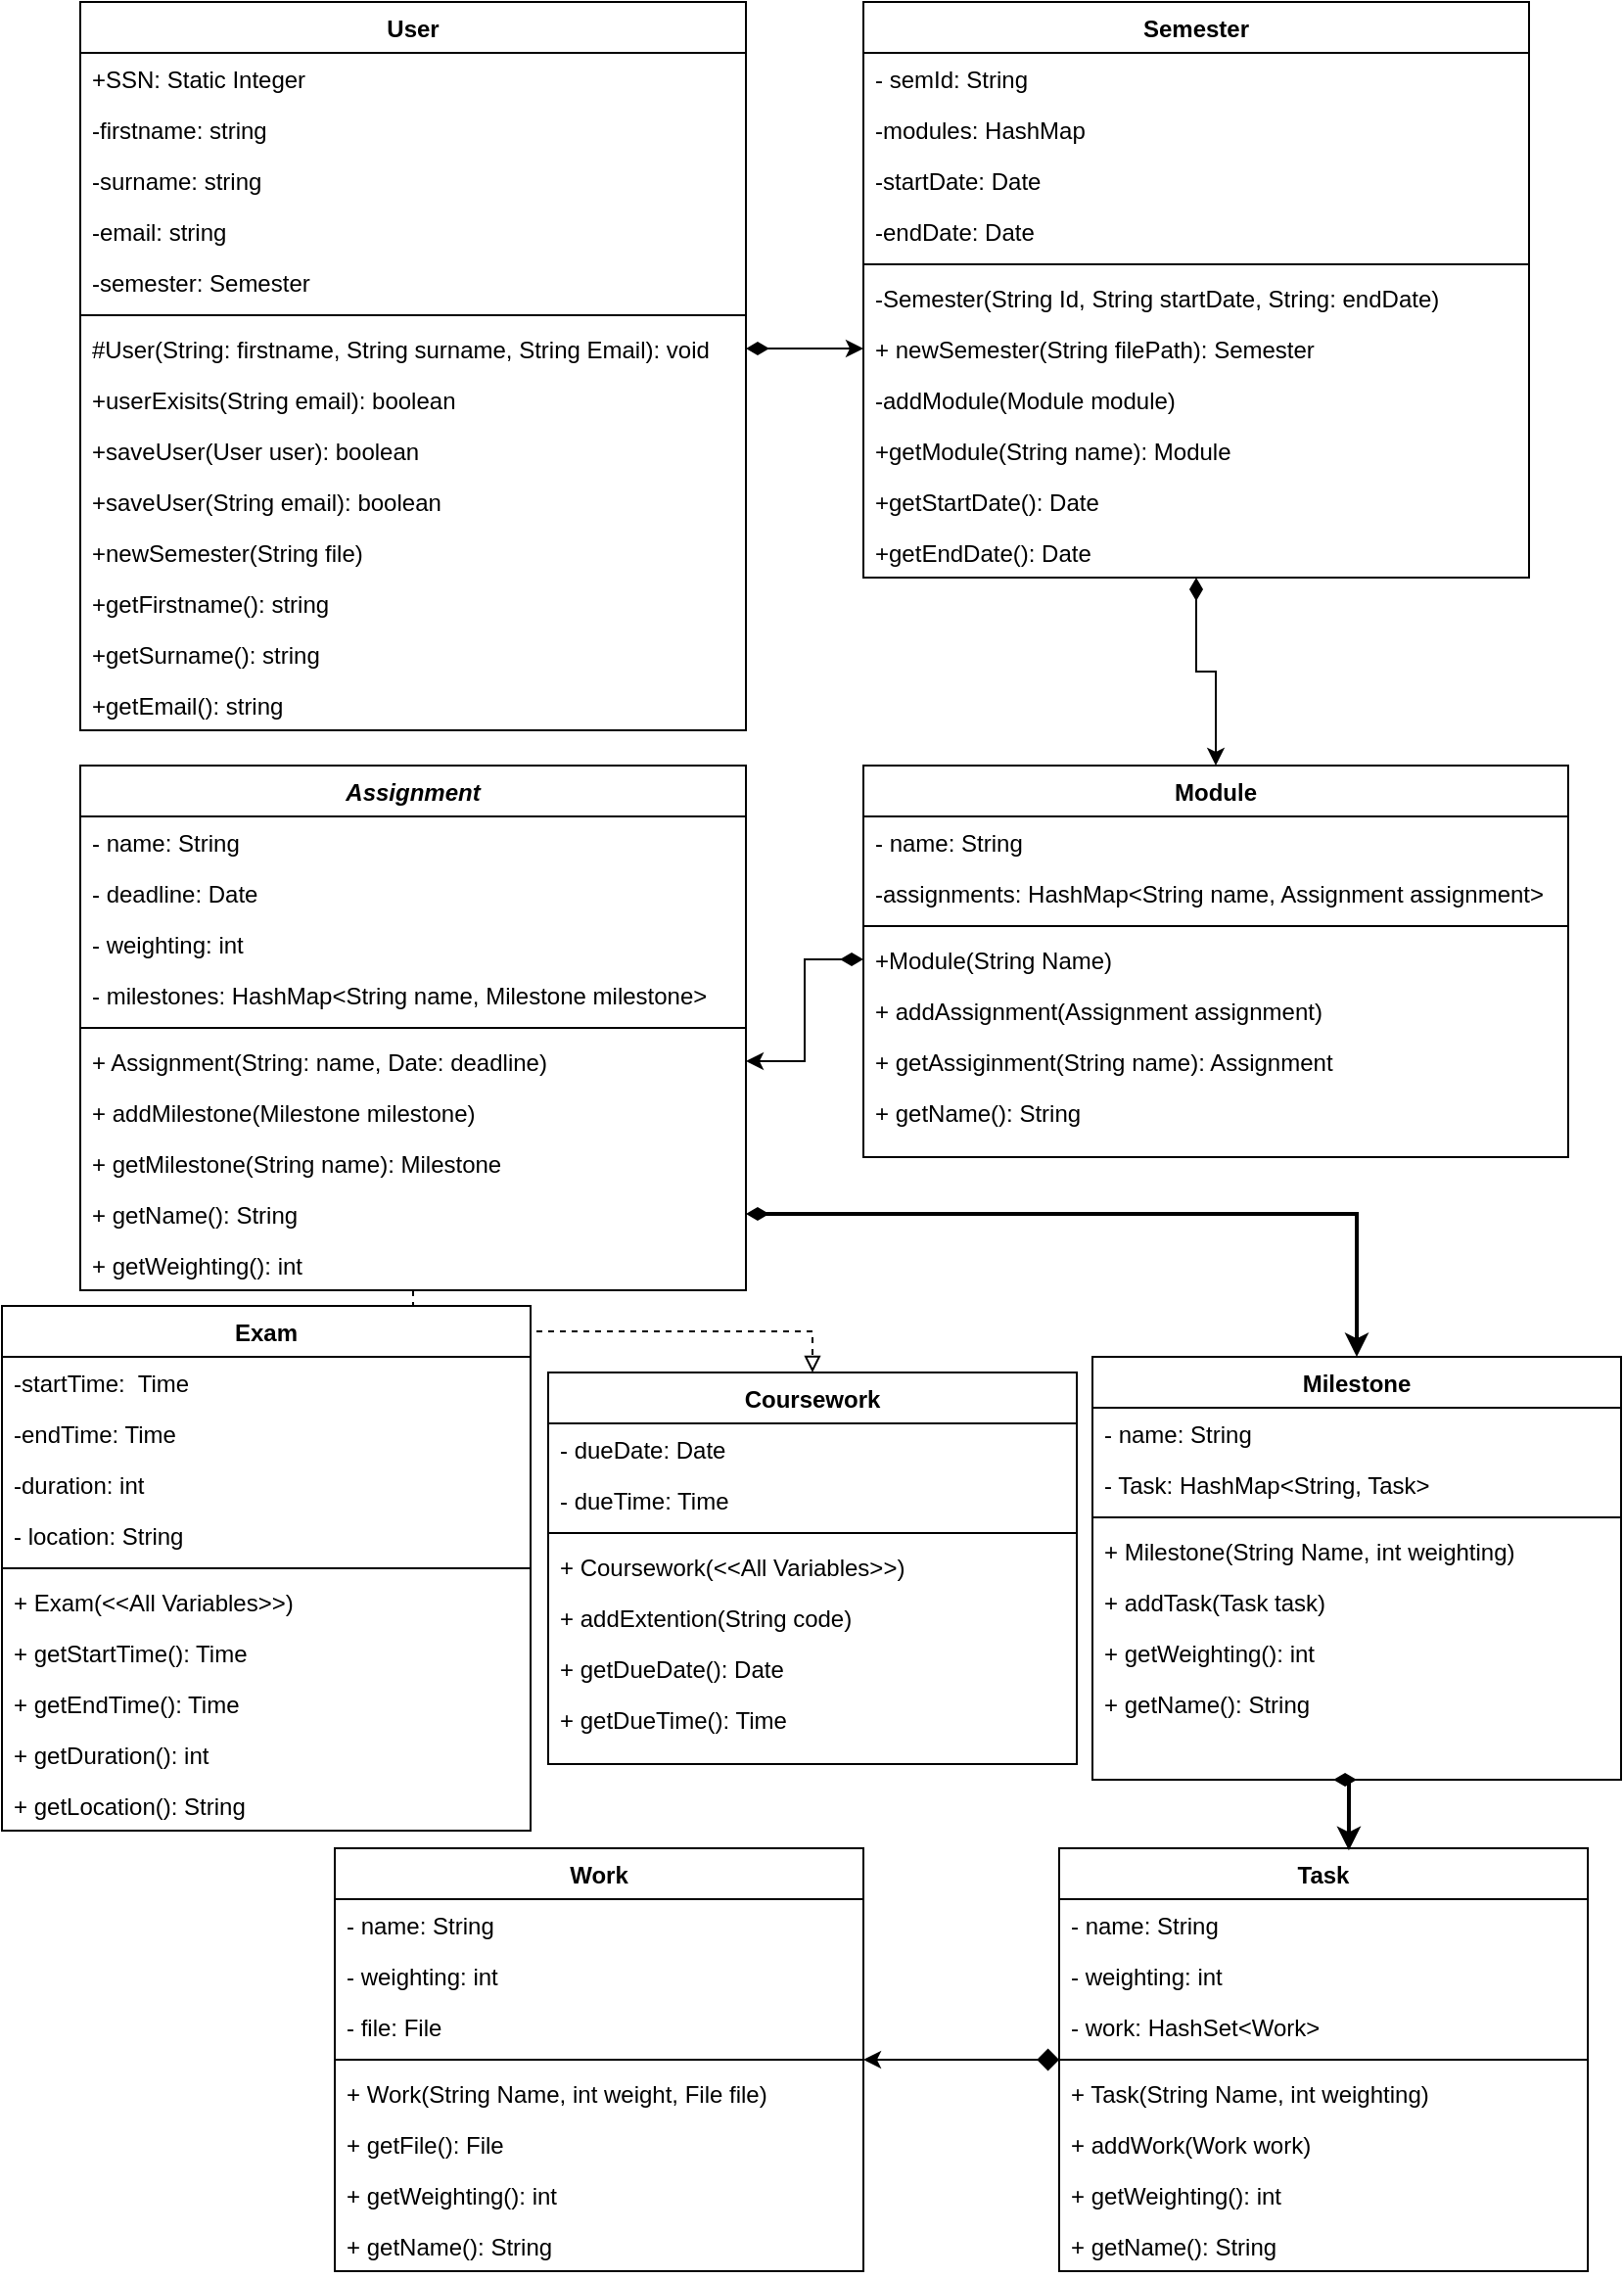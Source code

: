 <mxfile version="14.4.4" type="github"><diagram id="C5RBs43oDa-KdzZeNtuy" name="Page-1"><mxGraphModel dx="926" dy="917" grid="1" gridSize="10" guides="1" tooltips="1" connect="1" arrows="1" fold="1" page="1" pageScale="1" pageWidth="827" pageHeight="1169" math="0" shadow="0"><root><mxCell id="WIyWlLk6GJQsqaUBKTNV-0"/><mxCell id="WIyWlLk6GJQsqaUBKTNV-1" parent="WIyWlLk6GJQsqaUBKTNV-0"/><mxCell id="zkfFHV4jXpPFQw0GAbJ--0" value="User" style="swimlane;fontStyle=1;align=center;verticalAlign=top;childLayout=stackLayout;horizontal=1;startSize=26;horizontalStack=0;resizeParent=1;resizeLast=0;collapsible=1;marginBottom=0;rounded=0;shadow=0;strokeWidth=1;" parent="WIyWlLk6GJQsqaUBKTNV-1" vertex="1"><mxGeometry x="40" y="10" width="340" height="372" as="geometry"><mxRectangle x="230" y="140" width="160" height="26" as="alternateBounds"/></mxGeometry></mxCell><mxCell id="zkfFHV4jXpPFQw0GAbJ--1" value="+SSN: Static Integer" style="text;align=left;verticalAlign=top;spacingLeft=4;spacingRight=4;overflow=hidden;rotatable=0;points=[[0,0.5],[1,0.5]];portConstraint=eastwest;" parent="zkfFHV4jXpPFQw0GAbJ--0" vertex="1"><mxGeometry y="26" width="340" height="26" as="geometry"/></mxCell><mxCell id="zkfFHV4jXpPFQw0GAbJ--2" value="-firstname: string" style="text;align=left;verticalAlign=top;spacingLeft=4;spacingRight=4;overflow=hidden;rotatable=0;points=[[0,0.5],[1,0.5]];portConstraint=eastwest;rounded=0;shadow=0;html=0;" parent="zkfFHV4jXpPFQw0GAbJ--0" vertex="1"><mxGeometry y="52" width="340" height="26" as="geometry"/></mxCell><mxCell id="zkfFHV4jXpPFQw0GAbJ--3" value="-surname: string" style="text;align=left;verticalAlign=top;spacingLeft=4;spacingRight=4;overflow=hidden;rotatable=0;points=[[0,0.5],[1,0.5]];portConstraint=eastwest;rounded=0;shadow=0;html=0;" parent="zkfFHV4jXpPFQw0GAbJ--0" vertex="1"><mxGeometry y="78" width="340" height="26" as="geometry"/></mxCell><mxCell id="Mc-aYCZnHHzw74Lrapct-0" value="-email: string" style="text;align=left;verticalAlign=top;spacingLeft=4;spacingRight=4;overflow=hidden;rotatable=0;points=[[0,0.5],[1,0.5]];portConstraint=eastwest;rounded=0;shadow=0;html=0;" parent="zkfFHV4jXpPFQw0GAbJ--0" vertex="1"><mxGeometry y="104" width="340" height="26" as="geometry"/></mxCell><mxCell id="Mc-aYCZnHHzw74Lrapct-34" value="-semester: Semester" style="text;align=left;verticalAlign=top;spacingLeft=4;spacingRight=4;overflow=hidden;rotatable=0;points=[[0,0.5],[1,0.5]];portConstraint=eastwest;rounded=0;shadow=0;html=0;" parent="zkfFHV4jXpPFQw0GAbJ--0" vertex="1"><mxGeometry y="130" width="340" height="26" as="geometry"/></mxCell><mxCell id="zkfFHV4jXpPFQw0GAbJ--4" value="" style="line;html=1;strokeWidth=1;align=left;verticalAlign=middle;spacingTop=-1;spacingLeft=3;spacingRight=3;rotatable=0;labelPosition=right;points=[];portConstraint=eastwest;" parent="zkfFHV4jXpPFQw0GAbJ--0" vertex="1"><mxGeometry y="156" width="340" height="8" as="geometry"/></mxCell><mxCell id="zkfFHV4jXpPFQw0GAbJ--5" value="#User(String: firstname, String surname, String Email): void&#10;" style="text;align=left;verticalAlign=top;spacingLeft=4;spacingRight=4;overflow=hidden;rotatable=0;points=[[0,0.5],[1,0.5]];portConstraint=eastwest;" parent="zkfFHV4jXpPFQw0GAbJ--0" vertex="1"><mxGeometry y="164" width="340" height="26" as="geometry"/></mxCell><mxCell id="Mc-aYCZnHHzw74Lrapct-1" value="+userExisits(String email): boolean" style="text;align=left;verticalAlign=top;spacingLeft=4;spacingRight=4;overflow=hidden;rotatable=0;points=[[0,0.5],[1,0.5]];portConstraint=eastwest;" parent="zkfFHV4jXpPFQw0GAbJ--0" vertex="1"><mxGeometry y="190" width="340" height="26" as="geometry"/></mxCell><mxCell id="Mc-aYCZnHHzw74Lrapct-2" value="+saveUser(User user): boolean" style="text;align=left;verticalAlign=top;spacingLeft=4;spacingRight=4;overflow=hidden;rotatable=0;points=[[0,0.5],[1,0.5]];portConstraint=eastwest;" parent="zkfFHV4jXpPFQw0GAbJ--0" vertex="1"><mxGeometry y="216" width="340" height="26" as="geometry"/></mxCell><mxCell id="Mc-aYCZnHHzw74Lrapct-3" value="+saveUser(String email): boolean" style="text;align=left;verticalAlign=top;spacingLeft=4;spacingRight=4;overflow=hidden;rotatable=0;points=[[0,0.5],[1,0.5]];portConstraint=eastwest;" parent="zkfFHV4jXpPFQw0GAbJ--0" vertex="1"><mxGeometry y="242" width="340" height="26" as="geometry"/></mxCell><mxCell id="Mc-aYCZnHHzw74Lrapct-35" value="+newSemester(String file)" style="text;align=left;verticalAlign=top;spacingLeft=4;spacingRight=4;overflow=hidden;rotatable=0;points=[[0,0.5],[1,0.5]];portConstraint=eastwest;" parent="zkfFHV4jXpPFQw0GAbJ--0" vertex="1"><mxGeometry y="268" width="340" height="26" as="geometry"/></mxCell><mxCell id="Mc-aYCZnHHzw74Lrapct-4" value="+getFirstname(): string" style="text;align=left;verticalAlign=top;spacingLeft=4;spacingRight=4;overflow=hidden;rotatable=0;points=[[0,0.5],[1,0.5]];portConstraint=eastwest;" parent="zkfFHV4jXpPFQw0GAbJ--0" vertex="1"><mxGeometry y="294" width="340" height="26" as="geometry"/></mxCell><mxCell id="Mc-aYCZnHHzw74Lrapct-5" value="+getSurname(): string" style="text;align=left;verticalAlign=top;spacingLeft=4;spacingRight=4;overflow=hidden;rotatable=0;points=[[0,0.5],[1,0.5]];portConstraint=eastwest;" parent="zkfFHV4jXpPFQw0GAbJ--0" vertex="1"><mxGeometry y="320" width="340" height="26" as="geometry"/></mxCell><mxCell id="Mc-aYCZnHHzw74Lrapct-6" value="+getEmail(): string" style="text;align=left;verticalAlign=top;spacingLeft=4;spacingRight=4;overflow=hidden;rotatable=0;points=[[0,0.5],[1,0.5]];portConstraint=eastwest;" parent="zkfFHV4jXpPFQw0GAbJ--0" vertex="1"><mxGeometry y="346" width="340" height="26" as="geometry"/></mxCell><mxCell id="Mc-aYCZnHHzw74Lrapct-52" style="edgeStyle=orthogonalEdgeStyle;rounded=0;orthogonalLoop=1;jettySize=auto;html=1;startArrow=diamondThin;startFill=1;startSize=9;strokeColor=#000000;" parent="WIyWlLk6GJQsqaUBKTNV-1" source="Mc-aYCZnHHzw74Lrapct-20" target="Mc-aYCZnHHzw74Lrapct-36" edge="1"><mxGeometry relative="1" as="geometry"/></mxCell><mxCell id="Mc-aYCZnHHzw74Lrapct-20" value="Semester" style="swimlane;fontStyle=1;align=center;verticalAlign=top;childLayout=stackLayout;horizontal=1;startSize=26;horizontalStack=0;resizeParent=1;resizeLast=0;collapsible=1;marginBottom=0;rounded=0;shadow=0;strokeWidth=1;" parent="WIyWlLk6GJQsqaUBKTNV-1" vertex="1"><mxGeometry x="440" y="10" width="340" height="294" as="geometry"><mxRectangle x="230" y="140" width="160" height="26" as="alternateBounds"/></mxGeometry></mxCell><mxCell id="Mc-aYCZnHHzw74Lrapct-21" value="- semId: String&#10;" style="text;align=left;verticalAlign=top;spacingLeft=4;spacingRight=4;overflow=hidden;rotatable=0;points=[[0,0.5],[1,0.5]];portConstraint=eastwest;" parent="Mc-aYCZnHHzw74Lrapct-20" vertex="1"><mxGeometry y="26" width="340" height="26" as="geometry"/></mxCell><mxCell id="Mc-aYCZnHHzw74Lrapct-22" value="-modules: HashMap" style="text;align=left;verticalAlign=top;spacingLeft=4;spacingRight=4;overflow=hidden;rotatable=0;points=[[0,0.5],[1,0.5]];portConstraint=eastwest;rounded=0;shadow=0;html=0;" parent="Mc-aYCZnHHzw74Lrapct-20" vertex="1"><mxGeometry y="52" width="340" height="26" as="geometry"/></mxCell><mxCell id="Mc-aYCZnHHzw74Lrapct-23" value="-startDate: Date" style="text;align=left;verticalAlign=top;spacingLeft=4;spacingRight=4;overflow=hidden;rotatable=0;points=[[0,0.5],[1,0.5]];portConstraint=eastwest;rounded=0;shadow=0;html=0;" parent="Mc-aYCZnHHzw74Lrapct-20" vertex="1"><mxGeometry y="78" width="340" height="26" as="geometry"/></mxCell><mxCell id="Mc-aYCZnHHzw74Lrapct-24" value="-endDate: Date" style="text;align=left;verticalAlign=top;spacingLeft=4;spacingRight=4;overflow=hidden;rotatable=0;points=[[0,0.5],[1,0.5]];portConstraint=eastwest;rounded=0;shadow=0;html=0;" parent="Mc-aYCZnHHzw74Lrapct-20" vertex="1"><mxGeometry y="104" width="340" height="26" as="geometry"/></mxCell><mxCell id="Mc-aYCZnHHzw74Lrapct-25" value="" style="line;html=1;strokeWidth=1;align=left;verticalAlign=middle;spacingTop=-1;spacingLeft=3;spacingRight=3;rotatable=0;labelPosition=right;points=[];portConstraint=eastwest;" parent="Mc-aYCZnHHzw74Lrapct-20" vertex="1"><mxGeometry y="130" width="340" height="8" as="geometry"/></mxCell><mxCell id="Mc-aYCZnHHzw74Lrapct-26" value="-Semester(String Id, String startDate, String: endDate)" style="text;align=left;verticalAlign=top;spacingLeft=4;spacingRight=4;overflow=hidden;rotatable=0;points=[[0,0.5],[1,0.5]];portConstraint=eastwest;" parent="Mc-aYCZnHHzw74Lrapct-20" vertex="1"><mxGeometry y="138" width="340" height="26" as="geometry"/></mxCell><mxCell id="Mc-aYCZnHHzw74Lrapct-27" value="+ newSemester(String filePath): Semester" style="text;align=left;verticalAlign=top;spacingLeft=4;spacingRight=4;overflow=hidden;rotatable=0;points=[[0,0.5],[1,0.5]];portConstraint=eastwest;" parent="Mc-aYCZnHHzw74Lrapct-20" vertex="1"><mxGeometry y="164" width="340" height="26" as="geometry"/></mxCell><mxCell id="Mc-aYCZnHHzw74Lrapct-28" value="-addModule(Module module)" style="text;align=left;verticalAlign=top;spacingLeft=4;spacingRight=4;overflow=hidden;rotatable=0;points=[[0,0.5],[1,0.5]];portConstraint=eastwest;" parent="Mc-aYCZnHHzw74Lrapct-20" vertex="1"><mxGeometry y="190" width="340" height="26" as="geometry"/></mxCell><mxCell id="Mc-aYCZnHHzw74Lrapct-29" value="+getModule(String name): Module" style="text;align=left;verticalAlign=top;spacingLeft=4;spacingRight=4;overflow=hidden;rotatable=0;points=[[0,0.5],[1,0.5]];portConstraint=eastwest;" parent="Mc-aYCZnHHzw74Lrapct-20" vertex="1"><mxGeometry y="216" width="340" height="26" as="geometry"/></mxCell><mxCell id="Mc-aYCZnHHzw74Lrapct-30" value="+getStartDate(): Date" style="text;align=left;verticalAlign=top;spacingLeft=4;spacingRight=4;overflow=hidden;rotatable=0;points=[[0,0.5],[1,0.5]];portConstraint=eastwest;" parent="Mc-aYCZnHHzw74Lrapct-20" vertex="1"><mxGeometry y="242" width="340" height="26" as="geometry"/></mxCell><mxCell id="Mc-aYCZnHHzw74Lrapct-31" value="+getEndDate(): Date" style="text;align=left;verticalAlign=top;spacingLeft=4;spacingRight=4;overflow=hidden;rotatable=0;points=[[0,0.5],[1,0.5]];portConstraint=eastwest;" parent="Mc-aYCZnHHzw74Lrapct-20" vertex="1"><mxGeometry y="268" width="340" height="26" as="geometry"/></mxCell><mxCell id="Mc-aYCZnHHzw74Lrapct-36" value="Module" style="swimlane;fontStyle=1;align=center;verticalAlign=top;childLayout=stackLayout;horizontal=1;startSize=26;horizontalStack=0;resizeParent=1;resizeLast=0;collapsible=1;marginBottom=0;rounded=0;shadow=0;strokeWidth=1;" parent="WIyWlLk6GJQsqaUBKTNV-1" vertex="1"><mxGeometry x="440" y="400" width="360" height="200" as="geometry"><mxRectangle x="440" y="400" width="160" height="26" as="alternateBounds"/></mxGeometry></mxCell><mxCell id="Mc-aYCZnHHzw74Lrapct-37" value="- name: String&#10;" style="text;align=left;verticalAlign=top;spacingLeft=4;spacingRight=4;overflow=hidden;rotatable=0;points=[[0,0.5],[1,0.5]];portConstraint=eastwest;" parent="Mc-aYCZnHHzw74Lrapct-36" vertex="1"><mxGeometry y="26" width="360" height="26" as="geometry"/></mxCell><mxCell id="Mc-aYCZnHHzw74Lrapct-38" value="-assignments: HashMap&lt;String name, Assignment assignment&gt;" style="text;align=left;verticalAlign=top;spacingLeft=4;spacingRight=4;overflow=hidden;rotatable=0;points=[[0,0.5],[1,0.5]];portConstraint=eastwest;rounded=0;shadow=0;html=0;" parent="Mc-aYCZnHHzw74Lrapct-36" vertex="1"><mxGeometry y="52" width="360" height="26" as="geometry"/></mxCell><mxCell id="Mc-aYCZnHHzw74Lrapct-41" value="" style="line;html=1;strokeWidth=1;align=left;verticalAlign=middle;spacingTop=-1;spacingLeft=3;spacingRight=3;rotatable=0;labelPosition=right;points=[];portConstraint=eastwest;" parent="Mc-aYCZnHHzw74Lrapct-36" vertex="1"><mxGeometry y="78" width="360" height="8" as="geometry"/></mxCell><mxCell id="Mc-aYCZnHHzw74Lrapct-42" value="+Module(String Name)" style="text;align=left;verticalAlign=top;spacingLeft=4;spacingRight=4;overflow=hidden;rotatable=0;points=[[0,0.5],[1,0.5]];portConstraint=eastwest;" parent="Mc-aYCZnHHzw74Lrapct-36" vertex="1"><mxGeometry y="86" width="360" height="26" as="geometry"/></mxCell><mxCell id="Mc-aYCZnHHzw74Lrapct-43" value="+ addAssignment(Assignment assignment)" style="text;align=left;verticalAlign=top;spacingLeft=4;spacingRight=4;overflow=hidden;rotatable=0;points=[[0,0.5],[1,0.5]];portConstraint=eastwest;" parent="Mc-aYCZnHHzw74Lrapct-36" vertex="1"><mxGeometry y="112" width="360" height="26" as="geometry"/></mxCell><mxCell id="Mc-aYCZnHHzw74Lrapct-44" value="+ getAssiginment(String name): Assignment" style="text;align=left;verticalAlign=top;spacingLeft=4;spacingRight=4;overflow=hidden;rotatable=0;points=[[0,0.5],[1,0.5]];portConstraint=eastwest;" parent="Mc-aYCZnHHzw74Lrapct-36" vertex="1"><mxGeometry y="138" width="360" height="26" as="geometry"/></mxCell><mxCell id="Mc-aYCZnHHzw74Lrapct-53" value="+ getName(): String" style="text;align=left;verticalAlign=top;spacingLeft=4;spacingRight=4;overflow=hidden;rotatable=0;points=[[0,0.5],[1,0.5]];portConstraint=eastwest;" parent="Mc-aYCZnHHzw74Lrapct-36" vertex="1"><mxGeometry y="164" width="360" height="26" as="geometry"/></mxCell><mxCell id="Mc-aYCZnHHzw74Lrapct-50" style="edgeStyle=orthogonalEdgeStyle;rounded=0;orthogonalLoop=1;jettySize=auto;html=1;exitX=1;exitY=0.5;exitDx=0;exitDy=0;entryX=0;entryY=0.5;entryDx=0;entryDy=0;startArrow=diamondThin;startFill=1;startSize=9;" parent="WIyWlLk6GJQsqaUBKTNV-1" source="zkfFHV4jXpPFQw0GAbJ--5" target="Mc-aYCZnHHzw74Lrapct-27" edge="1"><mxGeometry relative="1" as="geometry"/></mxCell><mxCell id="Mc-aYCZnHHzw74Lrapct-97" style="edgeStyle=orthogonalEdgeStyle;rounded=0;orthogonalLoop=1;jettySize=auto;html=1;entryX=0.5;entryY=0;entryDx=0;entryDy=0;startArrow=none;startFill=0;startSize=9;strokeColor=#000000;dashed=1;endArrow=block;endFill=0;" parent="WIyWlLk6GJQsqaUBKTNV-1" source="Mc-aYCZnHHzw74Lrapct-54" target="Mc-aYCZnHHzw74Lrapct-64" edge="1"><mxGeometry relative="1" as="geometry"/></mxCell><mxCell id="Mc-aYCZnHHzw74Lrapct-98" style="edgeStyle=orthogonalEdgeStyle;rounded=0;orthogonalLoop=1;jettySize=auto;html=1;entryX=0.5;entryY=0;entryDx=0;entryDy=0;dashed=1;startArrow=none;startFill=0;startSize=9;endArrow=block;endFill=0;strokeColor=#000000;" parent="WIyWlLk6GJQsqaUBKTNV-1" source="Mc-aYCZnHHzw74Lrapct-54" target="Mc-aYCZnHHzw74Lrapct-72" edge="1"><mxGeometry relative="1" as="geometry"/></mxCell><mxCell id="Mc-aYCZnHHzw74Lrapct-54" value="Assignment" style="swimlane;fontStyle=3;align=center;verticalAlign=top;childLayout=stackLayout;horizontal=1;startSize=26;horizontalStack=0;resizeParent=1;resizeLast=0;collapsible=1;marginBottom=0;rounded=0;shadow=0;strokeWidth=1;" parent="WIyWlLk6GJQsqaUBKTNV-1" vertex="1"><mxGeometry x="40" y="400" width="340" height="268" as="geometry"><mxRectangle x="440" y="400" width="160" height="26" as="alternateBounds"/></mxGeometry></mxCell><mxCell id="Mc-aYCZnHHzw74Lrapct-55" value="- name: String&#10;" style="text;align=left;verticalAlign=top;spacingLeft=4;spacingRight=4;overflow=hidden;rotatable=0;points=[[0,0.5],[1,0.5]];portConstraint=eastwest;" parent="Mc-aYCZnHHzw74Lrapct-54" vertex="1"><mxGeometry y="26" width="340" height="26" as="geometry"/></mxCell><mxCell id="Mc-aYCZnHHzw74Lrapct-56" value="- deadline: Date" style="text;align=left;verticalAlign=top;spacingLeft=4;spacingRight=4;overflow=hidden;rotatable=0;points=[[0,0.5],[1,0.5]];portConstraint=eastwest;rounded=0;shadow=0;html=0;" parent="Mc-aYCZnHHzw74Lrapct-54" vertex="1"><mxGeometry y="52" width="340" height="26" as="geometry"/></mxCell><mxCell id="Mc-aYCZnHHzw74Lrapct-107" value="- weighting: int" style="text;align=left;verticalAlign=top;spacingLeft=4;spacingRight=4;overflow=hidden;rotatable=0;points=[[0,0.5],[1,0.5]];portConstraint=eastwest;rounded=0;shadow=0;html=0;" parent="Mc-aYCZnHHzw74Lrapct-54" vertex="1"><mxGeometry y="78" width="340" height="26" as="geometry"/></mxCell><mxCell id="Mc-aYCZnHHzw74Lrapct-63" value="- milestones: HashMap&lt;String name, Milestone milestone&gt;" style="text;align=left;verticalAlign=top;spacingLeft=4;spacingRight=4;overflow=hidden;rotatable=0;points=[[0,0.5],[1,0.5]];portConstraint=eastwest;rounded=0;shadow=0;html=0;" parent="Mc-aYCZnHHzw74Lrapct-54" vertex="1"><mxGeometry y="104" width="340" height="26" as="geometry"/></mxCell><mxCell id="Mc-aYCZnHHzw74Lrapct-57" value="" style="line;html=1;strokeWidth=1;align=left;verticalAlign=middle;spacingTop=-1;spacingLeft=3;spacingRight=3;rotatable=0;labelPosition=right;points=[];portConstraint=eastwest;" parent="Mc-aYCZnHHzw74Lrapct-54" vertex="1"><mxGeometry y="130" width="340" height="8" as="geometry"/></mxCell><mxCell id="Mc-aYCZnHHzw74Lrapct-58" value="+ Assignment(String: name, Date: deadline)" style="text;align=left;verticalAlign=top;spacingLeft=4;spacingRight=4;overflow=hidden;rotatable=0;points=[[0,0.5],[1,0.5]];portConstraint=eastwest;" parent="Mc-aYCZnHHzw74Lrapct-54" vertex="1"><mxGeometry y="138" width="340" height="26" as="geometry"/></mxCell><mxCell id="Mc-aYCZnHHzw74Lrapct-59" value="+ addMilestone(Milestone milestone)" style="text;align=left;verticalAlign=top;spacingLeft=4;spacingRight=4;overflow=hidden;rotatable=0;points=[[0,0.5],[1,0.5]];portConstraint=eastwest;" parent="Mc-aYCZnHHzw74Lrapct-54" vertex="1"><mxGeometry y="164" width="340" height="26" as="geometry"/></mxCell><mxCell id="Mc-aYCZnHHzw74Lrapct-60" value="+ getMilestone(String name): Milestone" style="text;align=left;verticalAlign=top;spacingLeft=4;spacingRight=4;overflow=hidden;rotatable=0;points=[[0,0.5],[1,0.5]];portConstraint=eastwest;" parent="Mc-aYCZnHHzw74Lrapct-54" vertex="1"><mxGeometry y="190" width="340" height="26" as="geometry"/></mxCell><mxCell id="Mc-aYCZnHHzw74Lrapct-61" value="+ getName(): String" style="text;align=left;verticalAlign=top;spacingLeft=4;spacingRight=4;overflow=hidden;rotatable=0;points=[[0,0.5],[1,0.5]];portConstraint=eastwest;" parent="Mc-aYCZnHHzw74Lrapct-54" vertex="1"><mxGeometry y="216" width="340" height="26" as="geometry"/></mxCell><mxCell id="Mc-aYCZnHHzw74Lrapct-108" value="+ getWeighting(): int" style="text;align=left;verticalAlign=top;spacingLeft=4;spacingRight=4;overflow=hidden;rotatable=0;points=[[0,0.5],[1,0.5]];portConstraint=eastwest;" parent="Mc-aYCZnHHzw74Lrapct-54" vertex="1"><mxGeometry y="242" width="340" height="26" as="geometry"/></mxCell><mxCell id="Mc-aYCZnHHzw74Lrapct-62" style="edgeStyle=orthogonalEdgeStyle;rounded=0;orthogonalLoop=1;jettySize=auto;html=1;entryX=1;entryY=0.5;entryDx=0;entryDy=0;startArrow=diamondThin;startFill=1;startSize=9;strokeColor=#000000;" parent="WIyWlLk6GJQsqaUBKTNV-1" source="Mc-aYCZnHHzw74Lrapct-42" target="Mc-aYCZnHHzw74Lrapct-58" edge="1"><mxGeometry relative="1" as="geometry"/></mxCell><mxCell id="Mc-aYCZnHHzw74Lrapct-64" value="Exam" style="swimlane;fontStyle=1;align=center;verticalAlign=top;childLayout=stackLayout;horizontal=1;startSize=26;horizontalStack=0;resizeParent=1;resizeLast=0;collapsible=1;marginBottom=0;rounded=0;shadow=0;strokeWidth=1;" parent="WIyWlLk6GJQsqaUBKTNV-1" vertex="1"><mxGeometry y="676" width="270" height="268" as="geometry"><mxRectangle x="440" y="400" width="160" height="26" as="alternateBounds"/></mxGeometry></mxCell><mxCell id="Mc-aYCZnHHzw74Lrapct-66" value="-startTime:  Time" style="text;align=left;verticalAlign=top;spacingLeft=4;spacingRight=4;overflow=hidden;rotatable=0;points=[[0,0.5],[1,0.5]];portConstraint=eastwest;rounded=0;shadow=0;html=0;" parent="Mc-aYCZnHHzw74Lrapct-64" vertex="1"><mxGeometry y="26" width="270" height="26" as="geometry"/></mxCell><mxCell id="Mc-aYCZnHHzw74Lrapct-100" value="-endTime: Time" style="text;align=left;verticalAlign=top;spacingLeft=4;spacingRight=4;overflow=hidden;rotatable=0;points=[[0,0.5],[1,0.5]];portConstraint=eastwest;rounded=0;shadow=0;html=0;" parent="Mc-aYCZnHHzw74Lrapct-64" vertex="1"><mxGeometry y="52" width="270" height="26" as="geometry"/></mxCell><mxCell id="Mc-aYCZnHHzw74Lrapct-101" value="-duration: int" style="text;align=left;verticalAlign=top;spacingLeft=4;spacingRight=4;overflow=hidden;rotatable=0;points=[[0,0.5],[1,0.5]];portConstraint=eastwest;rounded=0;shadow=0;html=0;" parent="Mc-aYCZnHHzw74Lrapct-64" vertex="1"><mxGeometry y="78" width="270" height="26" as="geometry"/></mxCell><mxCell id="Mc-aYCZnHHzw74Lrapct-102" value="- location: String" style="text;align=left;verticalAlign=top;spacingLeft=4;spacingRight=4;overflow=hidden;rotatable=0;points=[[0,0.5],[1,0.5]];portConstraint=eastwest;rounded=0;shadow=0;html=0;" parent="Mc-aYCZnHHzw74Lrapct-64" vertex="1"><mxGeometry y="104" width="270" height="26" as="geometry"/></mxCell><mxCell id="Mc-aYCZnHHzw74Lrapct-67" value="" style="line;html=1;strokeWidth=1;align=left;verticalAlign=middle;spacingTop=-1;spacingLeft=3;spacingRight=3;rotatable=0;labelPosition=right;points=[];portConstraint=eastwest;" parent="Mc-aYCZnHHzw74Lrapct-64" vertex="1"><mxGeometry y="130" width="270" height="8" as="geometry"/></mxCell><mxCell id="Mc-aYCZnHHzw74Lrapct-68" value="+ Exam(&lt;&lt;All Variables&gt;&gt;)" style="text;align=left;verticalAlign=top;spacingLeft=4;spacingRight=4;overflow=hidden;rotatable=0;points=[[0,0.5],[1,0.5]];portConstraint=eastwest;" parent="Mc-aYCZnHHzw74Lrapct-64" vertex="1"><mxGeometry y="138" width="270" height="26" as="geometry"/></mxCell><mxCell id="Mc-aYCZnHHzw74Lrapct-103" value="+ getStartTime(): Time" style="text;align=left;verticalAlign=top;spacingLeft=4;spacingRight=4;overflow=hidden;rotatable=0;points=[[0,0.5],[1,0.5]];portConstraint=eastwest;" parent="Mc-aYCZnHHzw74Lrapct-64" vertex="1"><mxGeometry y="164" width="270" height="26" as="geometry"/></mxCell><mxCell id="Mc-aYCZnHHzw74Lrapct-104" value="+ getEndTime(): Time" style="text;align=left;verticalAlign=top;spacingLeft=4;spacingRight=4;overflow=hidden;rotatable=0;points=[[0,0.5],[1,0.5]];portConstraint=eastwest;" parent="Mc-aYCZnHHzw74Lrapct-64" vertex="1"><mxGeometry y="190" width="270" height="26" as="geometry"/></mxCell><mxCell id="Mc-aYCZnHHzw74Lrapct-105" value="+ getDuration(): int" style="text;align=left;verticalAlign=top;spacingLeft=4;spacingRight=4;overflow=hidden;rotatable=0;points=[[0,0.5],[1,0.5]];portConstraint=eastwest;" parent="Mc-aYCZnHHzw74Lrapct-64" vertex="1"><mxGeometry y="216" width="270" height="26" as="geometry"/></mxCell><mxCell id="Mc-aYCZnHHzw74Lrapct-106" value="+ getLocation(): String" style="text;align=left;verticalAlign=top;spacingLeft=4;spacingRight=4;overflow=hidden;rotatable=0;points=[[0,0.5],[1,0.5]];portConstraint=eastwest;" parent="Mc-aYCZnHHzw74Lrapct-64" vertex="1"><mxGeometry y="242" width="270" height="26" as="geometry"/></mxCell><mxCell id="Mc-aYCZnHHzw74Lrapct-72" value="Coursework&#10;" style="swimlane;fontStyle=1;align=center;verticalAlign=top;childLayout=stackLayout;horizontal=1;startSize=26;horizontalStack=0;resizeParent=1;resizeLast=0;collapsible=1;marginBottom=0;rounded=0;shadow=0;strokeWidth=1;" parent="WIyWlLk6GJQsqaUBKTNV-1" vertex="1"><mxGeometry x="279" y="710" width="270" height="200" as="geometry"><mxRectangle x="440" y="400" width="160" height="26" as="alternateBounds"/></mxGeometry></mxCell><mxCell id="Mc-aYCZnHHzw74Lrapct-73" value="- dueDate: Date&#10;" style="text;align=left;verticalAlign=top;spacingLeft=4;spacingRight=4;overflow=hidden;rotatable=0;points=[[0,0.5],[1,0.5]];portConstraint=eastwest;" parent="Mc-aYCZnHHzw74Lrapct-72" vertex="1"><mxGeometry y="26" width="270" height="26" as="geometry"/></mxCell><mxCell id="Mc-aYCZnHHzw74Lrapct-74" value="- dueTime: Time" style="text;align=left;verticalAlign=top;spacingLeft=4;spacingRight=4;overflow=hidden;rotatable=0;points=[[0,0.5],[1,0.5]];portConstraint=eastwest;rounded=0;shadow=0;html=0;" parent="Mc-aYCZnHHzw74Lrapct-72" vertex="1"><mxGeometry y="52" width="270" height="26" as="geometry"/></mxCell><mxCell id="Mc-aYCZnHHzw74Lrapct-75" value="" style="line;html=1;strokeWidth=1;align=left;verticalAlign=middle;spacingTop=-1;spacingLeft=3;spacingRight=3;rotatable=0;labelPosition=right;points=[];portConstraint=eastwest;" parent="Mc-aYCZnHHzw74Lrapct-72" vertex="1"><mxGeometry y="78" width="270" height="8" as="geometry"/></mxCell><mxCell id="Mc-aYCZnHHzw74Lrapct-76" value="+ Coursework(&lt;&lt;All Variables&gt;&gt;)" style="text;align=left;verticalAlign=top;spacingLeft=4;spacingRight=4;overflow=hidden;rotatable=0;points=[[0,0.5],[1,0.5]];portConstraint=eastwest;" parent="Mc-aYCZnHHzw74Lrapct-72" vertex="1"><mxGeometry y="86" width="270" height="26" as="geometry"/></mxCell><mxCell id="Mc-aYCZnHHzw74Lrapct-77" value="+ addExtention(String code)" style="text;align=left;verticalAlign=top;spacingLeft=4;spacingRight=4;overflow=hidden;rotatable=0;points=[[0,0.5],[1,0.5]];portConstraint=eastwest;" parent="Mc-aYCZnHHzw74Lrapct-72" vertex="1"><mxGeometry y="112" width="270" height="26" as="geometry"/></mxCell><mxCell id="Mc-aYCZnHHzw74Lrapct-78" value="+ getDueDate(): Date" style="text;align=left;verticalAlign=top;spacingLeft=4;spacingRight=4;overflow=hidden;rotatable=0;points=[[0,0.5],[1,0.5]];portConstraint=eastwest;" parent="Mc-aYCZnHHzw74Lrapct-72" vertex="1"><mxGeometry y="138" width="270" height="26" as="geometry"/></mxCell><mxCell id="Mc-aYCZnHHzw74Lrapct-79" value="+ getDueTime(): Time" style="text;align=left;verticalAlign=top;spacingLeft=4;spacingRight=4;overflow=hidden;rotatable=0;points=[[0,0.5],[1,0.5]];portConstraint=eastwest;" parent="Mc-aYCZnHHzw74Lrapct-72" vertex="1"><mxGeometry y="164" width="270" height="26" as="geometry"/></mxCell><mxCell id="Mc-aYCZnHHzw74Lrapct-120" style="edgeStyle=orthogonalEdgeStyle;rounded=0;orthogonalLoop=1;jettySize=auto;html=1;entryX=1;entryY=-0.154;entryDx=0;entryDy=0;entryPerimeter=0;startArrow=diamond;startFill=1;startSize=9;endArrow=classic;endFill=1;strokeColor=#000000;" parent="WIyWlLk6GJQsqaUBKTNV-1" source="Mc-aYCZnHHzw74Lrapct-80" target="Mc-aYCZnHHzw74Lrapct-115" edge="1"><mxGeometry relative="1" as="geometry"/></mxCell><mxCell id="Mc-aYCZnHHzw74Lrapct-80" value="Task" style="swimlane;fontStyle=1;align=center;verticalAlign=top;childLayout=stackLayout;horizontal=1;startSize=26;horizontalStack=0;resizeParent=1;resizeLast=0;collapsible=1;marginBottom=0;rounded=0;shadow=0;strokeWidth=1;" parent="WIyWlLk6GJQsqaUBKTNV-1" vertex="1"><mxGeometry x="540" y="953" width="270" height="216" as="geometry"><mxRectangle x="440" y="400" width="160" height="26" as="alternateBounds"/></mxGeometry></mxCell><mxCell id="Mc-aYCZnHHzw74Lrapct-81" value="- name: String&#10;" style="text;align=left;verticalAlign=top;spacingLeft=4;spacingRight=4;overflow=hidden;rotatable=0;points=[[0,0.5],[1,0.5]];portConstraint=eastwest;" parent="Mc-aYCZnHHzw74Lrapct-80" vertex="1"><mxGeometry y="26" width="270" height="26" as="geometry"/></mxCell><mxCell id="Mc-aYCZnHHzw74Lrapct-82" value="- weighting: int" style="text;align=left;verticalAlign=top;spacingLeft=4;spacingRight=4;overflow=hidden;rotatable=0;points=[[0,0.5],[1,0.5]];portConstraint=eastwest;rounded=0;shadow=0;html=0;" parent="Mc-aYCZnHHzw74Lrapct-80" vertex="1"><mxGeometry y="52" width="270" height="26" as="geometry"/></mxCell><mxCell id="Mc-aYCZnHHzw74Lrapct-109" value="- work: HashSet&lt;Work&gt;" style="text;align=left;verticalAlign=top;spacingLeft=4;spacingRight=4;overflow=hidden;rotatable=0;points=[[0,0.5],[1,0.5]];portConstraint=eastwest;rounded=0;shadow=0;html=0;" parent="Mc-aYCZnHHzw74Lrapct-80" vertex="1"><mxGeometry y="78" width="270" height="26" as="geometry"/></mxCell><mxCell id="Mc-aYCZnHHzw74Lrapct-83" value="" style="line;html=1;strokeWidth=1;align=left;verticalAlign=middle;spacingTop=-1;spacingLeft=3;spacingRight=3;rotatable=0;labelPosition=right;points=[];portConstraint=eastwest;" parent="Mc-aYCZnHHzw74Lrapct-80" vertex="1"><mxGeometry y="104" width="270" height="8" as="geometry"/></mxCell><mxCell id="Mc-aYCZnHHzw74Lrapct-84" value="+ Task(String Name, int weighting)" style="text;align=left;verticalAlign=top;spacingLeft=4;spacingRight=4;overflow=hidden;rotatable=0;points=[[0,0.5],[1,0.5]];portConstraint=eastwest;" parent="Mc-aYCZnHHzw74Lrapct-80" vertex="1"><mxGeometry y="112" width="270" height="26" as="geometry"/></mxCell><mxCell id="Mc-aYCZnHHzw74Lrapct-85" value="+ addWork(Work work)" style="text;align=left;verticalAlign=top;spacingLeft=4;spacingRight=4;overflow=hidden;rotatable=0;points=[[0,0.5],[1,0.5]];portConstraint=eastwest;" parent="Mc-aYCZnHHzw74Lrapct-80" vertex="1"><mxGeometry y="138" width="270" height="26" as="geometry"/></mxCell><mxCell id="Mc-aYCZnHHzw74Lrapct-86" value="+ getWeighting(): int" style="text;align=left;verticalAlign=top;spacingLeft=4;spacingRight=4;overflow=hidden;rotatable=0;points=[[0,0.5],[1,0.5]];portConstraint=eastwest;" parent="Mc-aYCZnHHzw74Lrapct-80" vertex="1"><mxGeometry y="164" width="270" height="26" as="geometry"/></mxCell><mxCell id="Mc-aYCZnHHzw74Lrapct-87" value="+ getName(): String" style="text;align=left;verticalAlign=top;spacingLeft=4;spacingRight=4;overflow=hidden;rotatable=0;points=[[0,0.5],[1,0.5]];portConstraint=eastwest;" parent="Mc-aYCZnHHzw74Lrapct-80" vertex="1"><mxGeometry y="190" width="270" height="26" as="geometry"/></mxCell><mxCell id="Mc-aYCZnHHzw74Lrapct-110" value="Work" style="swimlane;fontStyle=1;align=center;verticalAlign=top;childLayout=stackLayout;horizontal=1;startSize=26;horizontalStack=0;resizeParent=1;resizeLast=0;collapsible=1;marginBottom=0;rounded=0;shadow=0;strokeWidth=1;" parent="WIyWlLk6GJQsqaUBKTNV-1" vertex="1"><mxGeometry x="170" y="953" width="270" height="216" as="geometry"><mxRectangle x="440" y="400" width="160" height="26" as="alternateBounds"/></mxGeometry></mxCell><mxCell id="Mc-aYCZnHHzw74Lrapct-111" value="- name: String&#10;" style="text;align=left;verticalAlign=top;spacingLeft=4;spacingRight=4;overflow=hidden;rotatable=0;points=[[0,0.5],[1,0.5]];portConstraint=eastwest;" parent="Mc-aYCZnHHzw74Lrapct-110" vertex="1"><mxGeometry y="26" width="270" height="26" as="geometry"/></mxCell><mxCell id="Mc-aYCZnHHzw74Lrapct-112" value="- weighting: int" style="text;align=left;verticalAlign=top;spacingLeft=4;spacingRight=4;overflow=hidden;rotatable=0;points=[[0,0.5],[1,0.5]];portConstraint=eastwest;rounded=0;shadow=0;html=0;" parent="Mc-aYCZnHHzw74Lrapct-110" vertex="1"><mxGeometry y="52" width="270" height="26" as="geometry"/></mxCell><mxCell id="Mc-aYCZnHHzw74Lrapct-113" value="- file: File" style="text;align=left;verticalAlign=top;spacingLeft=4;spacingRight=4;overflow=hidden;rotatable=0;points=[[0,0.5],[1,0.5]];portConstraint=eastwest;rounded=0;shadow=0;html=0;" parent="Mc-aYCZnHHzw74Lrapct-110" vertex="1"><mxGeometry y="78" width="270" height="26" as="geometry"/></mxCell><mxCell id="Mc-aYCZnHHzw74Lrapct-114" value="" style="line;html=1;strokeWidth=1;align=left;verticalAlign=middle;spacingTop=-1;spacingLeft=3;spacingRight=3;rotatable=0;labelPosition=right;points=[];portConstraint=eastwest;" parent="Mc-aYCZnHHzw74Lrapct-110" vertex="1"><mxGeometry y="104" width="270" height="8" as="geometry"/></mxCell><mxCell id="Mc-aYCZnHHzw74Lrapct-115" value="+ Work(String Name, int weight, File file)" style="text;align=left;verticalAlign=top;spacingLeft=4;spacingRight=4;overflow=hidden;rotatable=0;points=[[0,0.5],[1,0.5]];portConstraint=eastwest;" parent="Mc-aYCZnHHzw74Lrapct-110" vertex="1"><mxGeometry y="112" width="270" height="26" as="geometry"/></mxCell><mxCell id="Mc-aYCZnHHzw74Lrapct-116" value="+ getFile(): File" style="text;align=left;verticalAlign=top;spacingLeft=4;spacingRight=4;overflow=hidden;rotatable=0;points=[[0,0.5],[1,0.5]];portConstraint=eastwest;" parent="Mc-aYCZnHHzw74Lrapct-110" vertex="1"><mxGeometry y="138" width="270" height="26" as="geometry"/></mxCell><mxCell id="Mc-aYCZnHHzw74Lrapct-117" value="+ getWeighting(): int" style="text;align=left;verticalAlign=top;spacingLeft=4;spacingRight=4;overflow=hidden;rotatable=0;points=[[0,0.5],[1,0.5]];portConstraint=eastwest;" parent="Mc-aYCZnHHzw74Lrapct-110" vertex="1"><mxGeometry y="164" width="270" height="26" as="geometry"/></mxCell><mxCell id="Mc-aYCZnHHzw74Lrapct-118" value="+ getName(): String" style="text;align=left;verticalAlign=top;spacingLeft=4;spacingRight=4;overflow=hidden;rotatable=0;points=[[0,0.5],[1,0.5]];portConstraint=eastwest;" parent="Mc-aYCZnHHzw74Lrapct-110" vertex="1"><mxGeometry y="190" width="270" height="26" as="geometry"/></mxCell><mxCell id="DFAzGs1wvMFrSwasvMUm-10" style="edgeStyle=orthogonalEdgeStyle;rounded=0;orthogonalLoop=1;jettySize=auto;html=1;exitX=0.5;exitY=1;exitDx=0;exitDy=0;entryX=0.548;entryY=0.005;entryDx=0;entryDy=0;entryPerimeter=0;startArrow=diamondThin;startFill=1;strokeWidth=2;" edge="1" parent="WIyWlLk6GJQsqaUBKTNV-1" source="DFAzGs1wvMFrSwasvMUm-0" target="Mc-aYCZnHHzw74Lrapct-80"><mxGeometry relative="1" as="geometry"/></mxCell><mxCell id="DFAzGs1wvMFrSwasvMUm-0" value="Milestone&#10;" style="swimlane;fontStyle=1;align=center;verticalAlign=top;childLayout=stackLayout;horizontal=1;startSize=26;horizontalStack=0;resizeParent=1;resizeLast=0;collapsible=1;marginBottom=0;rounded=0;shadow=0;strokeWidth=1;" vertex="1" parent="WIyWlLk6GJQsqaUBKTNV-1"><mxGeometry x="557" y="702" width="270" height="216" as="geometry"><mxRectangle x="440" y="400" width="160" height="26" as="alternateBounds"/></mxGeometry></mxCell><mxCell id="DFAzGs1wvMFrSwasvMUm-1" value="- name: String&#10;" style="text;align=left;verticalAlign=top;spacingLeft=4;spacingRight=4;overflow=hidden;rotatable=0;points=[[0,0.5],[1,0.5]];portConstraint=eastwest;" vertex="1" parent="DFAzGs1wvMFrSwasvMUm-0"><mxGeometry y="26" width="270" height="26" as="geometry"/></mxCell><mxCell id="DFAzGs1wvMFrSwasvMUm-3" value="- Task: HashMap&lt;String, Task&gt;" style="text;align=left;verticalAlign=top;spacingLeft=4;spacingRight=4;overflow=hidden;rotatable=0;points=[[0,0.5],[1,0.5]];portConstraint=eastwest;rounded=0;shadow=0;html=0;" vertex="1" parent="DFAzGs1wvMFrSwasvMUm-0"><mxGeometry y="52" width="270" height="26" as="geometry"/></mxCell><mxCell id="DFAzGs1wvMFrSwasvMUm-4" value="" style="line;html=1;strokeWidth=1;align=left;verticalAlign=middle;spacingTop=-1;spacingLeft=3;spacingRight=3;rotatable=0;labelPosition=right;points=[];portConstraint=eastwest;" vertex="1" parent="DFAzGs1wvMFrSwasvMUm-0"><mxGeometry y="78" width="270" height="8" as="geometry"/></mxCell><mxCell id="DFAzGs1wvMFrSwasvMUm-5" value="+ Milestone(String Name, int weighting)" style="text;align=left;verticalAlign=top;spacingLeft=4;spacingRight=4;overflow=hidden;rotatable=0;points=[[0,0.5],[1,0.5]];portConstraint=eastwest;" vertex="1" parent="DFAzGs1wvMFrSwasvMUm-0"><mxGeometry y="86" width="270" height="26" as="geometry"/></mxCell><mxCell id="DFAzGs1wvMFrSwasvMUm-6" value="+ addTask(Task task)" style="text;align=left;verticalAlign=top;spacingLeft=4;spacingRight=4;overflow=hidden;rotatable=0;points=[[0,0.5],[1,0.5]];portConstraint=eastwest;" vertex="1" parent="DFAzGs1wvMFrSwasvMUm-0"><mxGeometry y="112" width="270" height="26" as="geometry"/></mxCell><mxCell id="DFAzGs1wvMFrSwasvMUm-7" value="+ getWeighting(): int" style="text;align=left;verticalAlign=top;spacingLeft=4;spacingRight=4;overflow=hidden;rotatable=0;points=[[0,0.5],[1,0.5]];portConstraint=eastwest;" vertex="1" parent="DFAzGs1wvMFrSwasvMUm-0"><mxGeometry y="138" width="270" height="26" as="geometry"/></mxCell><mxCell id="DFAzGs1wvMFrSwasvMUm-8" value="+ getName(): String" style="text;align=left;verticalAlign=top;spacingLeft=4;spacingRight=4;overflow=hidden;rotatable=0;points=[[0,0.5],[1,0.5]];portConstraint=eastwest;" vertex="1" parent="DFAzGs1wvMFrSwasvMUm-0"><mxGeometry y="164" width="270" height="26" as="geometry"/></mxCell><mxCell id="DFAzGs1wvMFrSwasvMUm-9" style="edgeStyle=orthogonalEdgeStyle;rounded=0;orthogonalLoop=1;jettySize=auto;html=1;entryX=0.5;entryY=0;entryDx=0;entryDy=0;startArrow=diamondThin;startFill=1;strokeWidth=2;" edge="1" parent="WIyWlLk6GJQsqaUBKTNV-1" source="Mc-aYCZnHHzw74Lrapct-61" target="DFAzGs1wvMFrSwasvMUm-0"><mxGeometry relative="1" as="geometry"/></mxCell></root></mxGraphModel></diagram></mxfile>